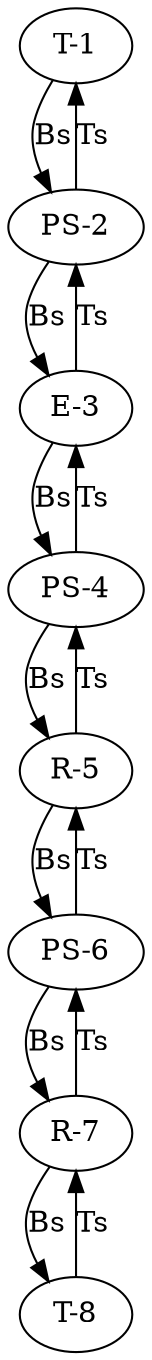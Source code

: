 digraph graphname {
"12623515-cb7f-453f-a4f6-414e947f8a34" [label="T-1"]
"a980ba44-6a58-434a-82ef-2123910a7d33" [label="E-3"]
"6aeaa129-ff40-4896-b853-5e4e09e6cbcd" [label="T-8"]
"33c7b017-f933-44af-be54-83e16872847e" [label="R-7"]
"367a3371-acba-4743-97e5-de2f3f6e1edc" [label="R-5"]
"498fbdc2-6730-41cc-9a3c-d4dedb089853" [label="PS-2"]
"ee8fcd8e-018f-4152-a28e-61d81cb211d3" [label="PS-6"]
"2048bc7f-cb97-43e5-96fe-71f2f17d04d0" [label="PS-4"]
"12623515-cb7f-453f-a4f6-414e947f8a34" -> "498fbdc2-6730-41cc-9a3c-d4dedb089853" [label="Bs"]
"a980ba44-6a58-434a-82ef-2123910a7d33" -> "498fbdc2-6730-41cc-9a3c-d4dedb089853" [label="Ts"]
"a980ba44-6a58-434a-82ef-2123910a7d33" -> "2048bc7f-cb97-43e5-96fe-71f2f17d04d0" [label="Bs"]
"6aeaa129-ff40-4896-b853-5e4e09e6cbcd" -> "33c7b017-f933-44af-be54-83e16872847e" [label="Ts"]
"33c7b017-f933-44af-be54-83e16872847e" -> "ee8fcd8e-018f-4152-a28e-61d81cb211d3" [label="Ts"]
"33c7b017-f933-44af-be54-83e16872847e" -> "6aeaa129-ff40-4896-b853-5e4e09e6cbcd" [label="Bs"]
"367a3371-acba-4743-97e5-de2f3f6e1edc" -> "2048bc7f-cb97-43e5-96fe-71f2f17d04d0" [label="Ts"]
"367a3371-acba-4743-97e5-de2f3f6e1edc" -> "ee8fcd8e-018f-4152-a28e-61d81cb211d3" [label="Bs"]
"498fbdc2-6730-41cc-9a3c-d4dedb089853" -> "12623515-cb7f-453f-a4f6-414e947f8a34" [label="Ts"]
"498fbdc2-6730-41cc-9a3c-d4dedb089853" -> "a980ba44-6a58-434a-82ef-2123910a7d33" [label="Bs"]
"ee8fcd8e-018f-4152-a28e-61d81cb211d3" -> "367a3371-acba-4743-97e5-de2f3f6e1edc" [label="Ts"]
"ee8fcd8e-018f-4152-a28e-61d81cb211d3" -> "33c7b017-f933-44af-be54-83e16872847e" [label="Bs"]
"2048bc7f-cb97-43e5-96fe-71f2f17d04d0" -> "a980ba44-6a58-434a-82ef-2123910a7d33" [label="Ts"]
"2048bc7f-cb97-43e5-96fe-71f2f17d04d0" -> "367a3371-acba-4743-97e5-de2f3f6e1edc" [label="Bs"]
}